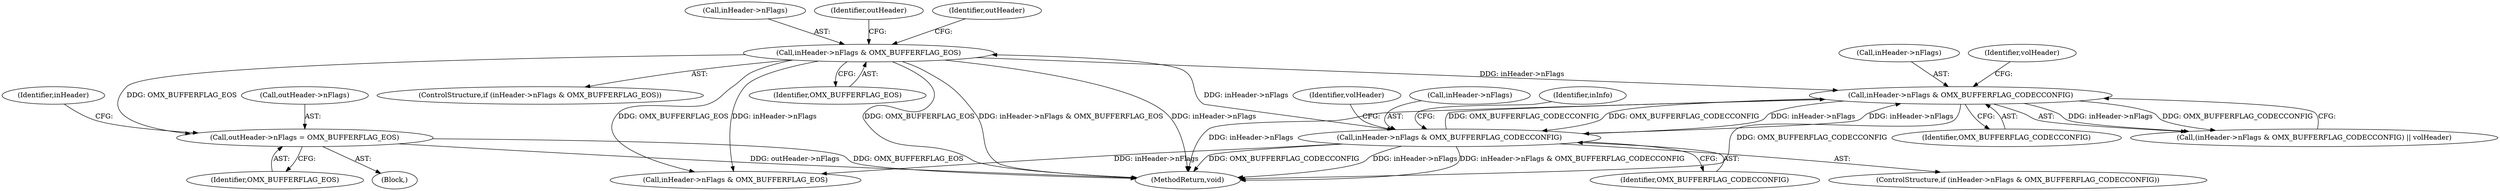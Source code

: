 digraph "0_Android_d4271b792bdad85a80e2b83ab34c4b30b74f53ec@pointer" {
"1000633" [label="(Call,outHeader->nFlags = OMX_BUFFERFLAG_EOS)"];
"1000627" [label="(Call,inHeader->nFlags & OMX_BUFFERFLAG_EOS)"];
"1000367" [label="(Call,inHeader->nFlags & OMX_BUFFERFLAG_CODECCONFIG)"];
"1000285" [label="(Call,inHeader->nFlags & OMX_BUFFERFLAG_CODECCONFIG)"];
"1000289" [label="(Identifier,OMX_BUFFERFLAG_CODECCONFIG)"];
"1000375" [label="(Identifier,inInfo)"];
"1000627" [label="(Call,inHeader->nFlags & OMX_BUFFERFLAG_EOS)"];
"1000634" [label="(Call,outHeader->nFlags)"];
"1000633" [label="(Call,outHeader->nFlags = OMX_BUFFERFLAG_EOS)"];
"1000626" [label="(ControlStructure,if (inHeader->nFlags & OMX_BUFFERFLAG_EOS))"];
"1000284" [label="(Call,(inHeader->nFlags & OMX_BUFFERFLAG_CODECCONFIG) || volHeader)"];
"1000367" [label="(Call,inHeader->nFlags & OMX_BUFFERFLAG_CODECCONFIG)"];
"1000371" [label="(Identifier,OMX_BUFFERFLAG_CODECCONFIG)"];
"1000390" [label="(Identifier,volHeader)"];
"1000286" [label="(Call,inHeader->nFlags)"];
"1000637" [label="(Identifier,OMX_BUFFERFLAG_EOS)"];
"1000187" [label="(Call,inHeader->nFlags & OMX_BUFFERFLAG_EOS)"];
"1000632" [label="(Block,)"];
"1000628" [label="(Call,inHeader->nFlags)"];
"1000648" [label="(Identifier,inHeader)"];
"1000368" [label="(Call,inHeader->nFlags)"];
"1000366" [label="(ControlStructure,if (inHeader->nFlags & OMX_BUFFERFLAG_CODECCONFIG))"];
"1000715" [label="(MethodReturn,void)"];
"1000285" [label="(Call,inHeader->nFlags & OMX_BUFFERFLAG_CODECCONFIG)"];
"1000290" [label="(Identifier,volHeader)"];
"1000642" [label="(Identifier,outHeader)"];
"1000635" [label="(Identifier,outHeader)"];
"1000631" [label="(Identifier,OMX_BUFFERFLAG_EOS)"];
"1000633" -> "1000632"  [label="AST: "];
"1000633" -> "1000637"  [label="CFG: "];
"1000634" -> "1000633"  [label="AST: "];
"1000637" -> "1000633"  [label="AST: "];
"1000648" -> "1000633"  [label="CFG: "];
"1000633" -> "1000715"  [label="DDG: OMX_BUFFERFLAG_EOS"];
"1000633" -> "1000715"  [label="DDG: outHeader->nFlags"];
"1000627" -> "1000633"  [label="DDG: OMX_BUFFERFLAG_EOS"];
"1000627" -> "1000626"  [label="AST: "];
"1000627" -> "1000631"  [label="CFG: "];
"1000628" -> "1000627"  [label="AST: "];
"1000631" -> "1000627"  [label="AST: "];
"1000635" -> "1000627"  [label="CFG: "];
"1000642" -> "1000627"  [label="CFG: "];
"1000627" -> "1000715"  [label="DDG: OMX_BUFFERFLAG_EOS"];
"1000627" -> "1000715"  [label="DDG: inHeader->nFlags & OMX_BUFFERFLAG_EOS"];
"1000627" -> "1000715"  [label="DDG: inHeader->nFlags"];
"1000627" -> "1000187"  [label="DDG: inHeader->nFlags"];
"1000627" -> "1000187"  [label="DDG: OMX_BUFFERFLAG_EOS"];
"1000627" -> "1000285"  [label="DDG: inHeader->nFlags"];
"1000367" -> "1000627"  [label="DDG: inHeader->nFlags"];
"1000367" -> "1000366"  [label="AST: "];
"1000367" -> "1000371"  [label="CFG: "];
"1000368" -> "1000367"  [label="AST: "];
"1000371" -> "1000367"  [label="AST: "];
"1000375" -> "1000367"  [label="CFG: "];
"1000390" -> "1000367"  [label="CFG: "];
"1000367" -> "1000715"  [label="DDG: inHeader->nFlags"];
"1000367" -> "1000715"  [label="DDG: inHeader->nFlags & OMX_BUFFERFLAG_CODECCONFIG"];
"1000367" -> "1000715"  [label="DDG: OMX_BUFFERFLAG_CODECCONFIG"];
"1000367" -> "1000187"  [label="DDG: inHeader->nFlags"];
"1000367" -> "1000285"  [label="DDG: inHeader->nFlags"];
"1000367" -> "1000285"  [label="DDG: OMX_BUFFERFLAG_CODECCONFIG"];
"1000285" -> "1000367"  [label="DDG: inHeader->nFlags"];
"1000285" -> "1000367"  [label="DDG: OMX_BUFFERFLAG_CODECCONFIG"];
"1000285" -> "1000284"  [label="AST: "];
"1000285" -> "1000289"  [label="CFG: "];
"1000286" -> "1000285"  [label="AST: "];
"1000289" -> "1000285"  [label="AST: "];
"1000290" -> "1000285"  [label="CFG: "];
"1000284" -> "1000285"  [label="CFG: "];
"1000285" -> "1000715"  [label="DDG: inHeader->nFlags"];
"1000285" -> "1000715"  [label="DDG: OMX_BUFFERFLAG_CODECCONFIG"];
"1000285" -> "1000284"  [label="DDG: inHeader->nFlags"];
"1000285" -> "1000284"  [label="DDG: OMX_BUFFERFLAG_CODECCONFIG"];
}
